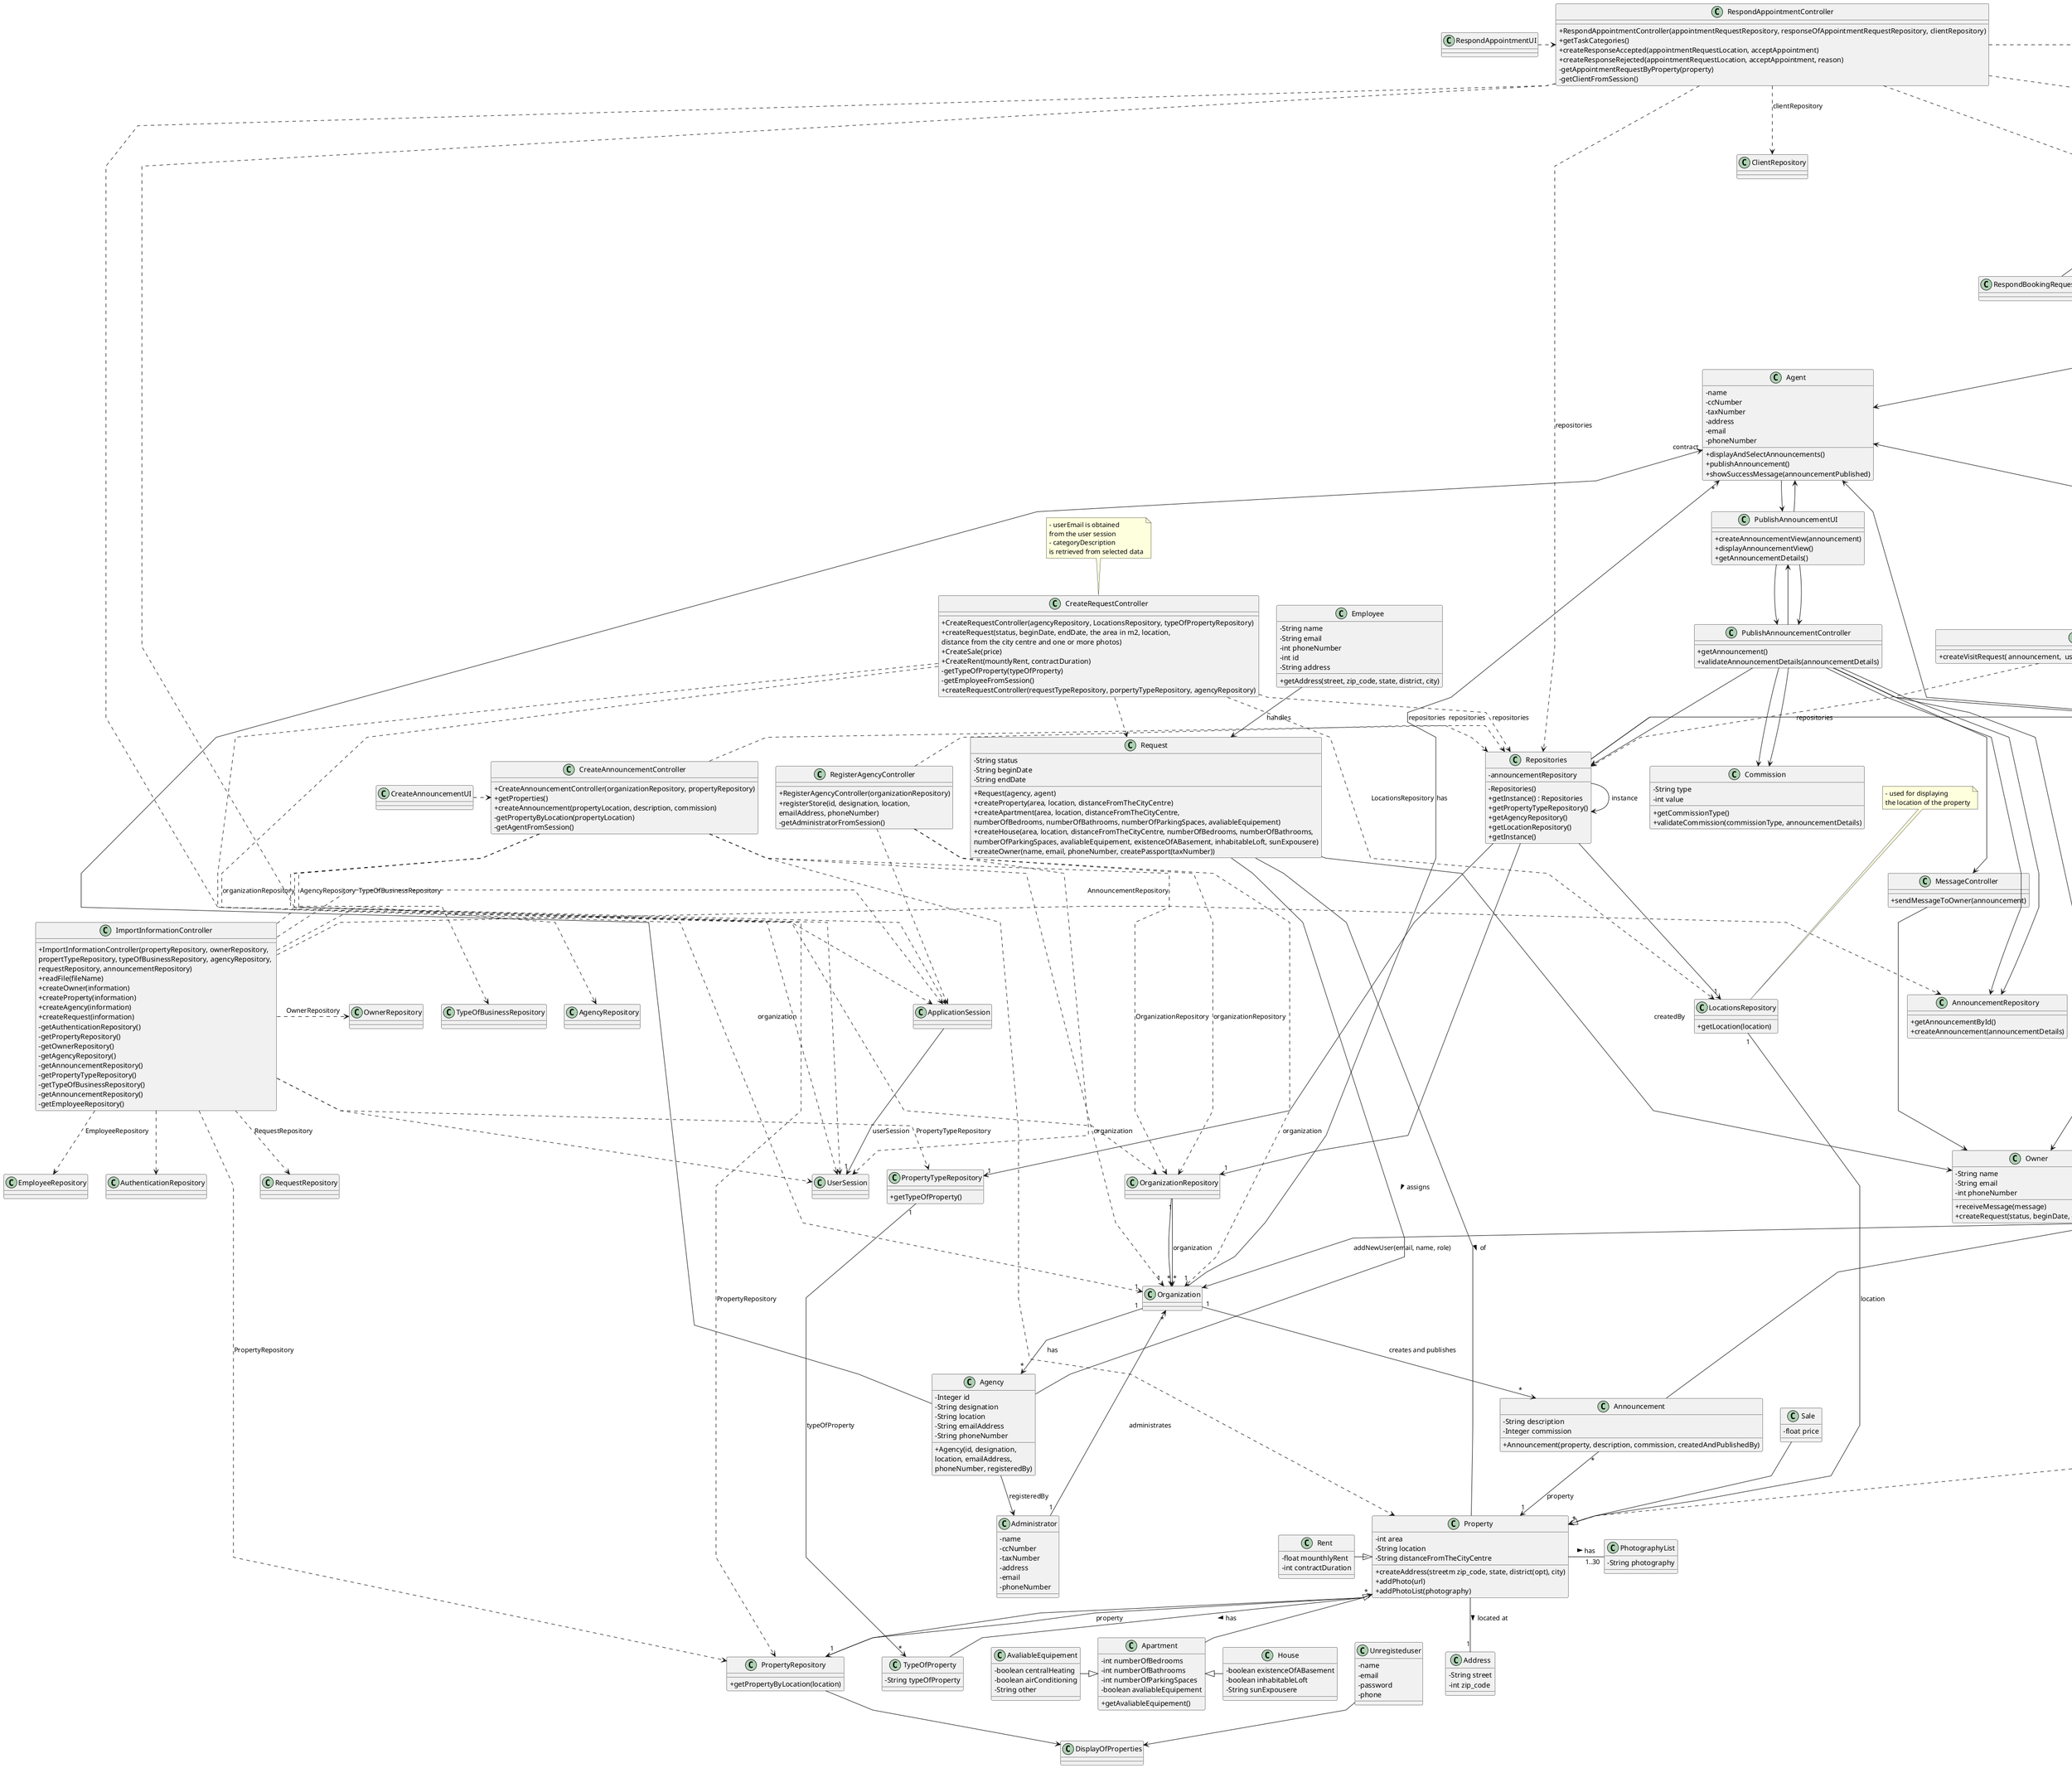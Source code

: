 @startuml
skinparam classAttributeIconSize 0


skinparam packageStyle rectangle
skinparam shadowing false
skinparam linetype polyline


skinparam classAttributeIconSize 0


class VisitRequest{
    -Announcement announcement
     -String userName
     -String phoneNumber
     -Date visitDate
     -int[][] timeSlot
     -String message
     -Employee agent
}

class SelectionSort{
    +selectionSort
}

class BubbleSort{
    +bubbleSort
}

class SendEmail{
    +sendEmailToEmployee(String email)
    +sendEmailToUser(String email)
}

class VisitRepository{
    +getListVisitRepository()
}

class CreateVisitController{
    +createVisitRequest( announcement,  userName,  phonenumber,  visitDate,  timeSlot,  message,  agent)
}

class RespondBookingRequestController{

}

class AppointmentRequest{
    -VisitRequest visitRequest
    -String message
    -Client client
    -Employee agent
}



class Employee {
    - String name
    - String email
    - int phoneNumber
    - int id
    - String address

    +getAddress(street, zip_code, state, district, city)
}

class Request {
    - String status
    - String beginDate
    - String endDate

    + Request(agency, agent)
    + createProperty(area, location, distanceFromTheCityCentre)
    + createApartment(area, location, distanceFromTheCityCentre, \nnumberOfBedrooms, numberOfBathrooms, numberOfParkingSpaces, avaliableEquipement)
    + createHouse(area, location, distanceFromTheCityCentre, numberOfBedrooms, numberOfBathrooms, \nnumberOfParkingSpaces, avaliableEquipement, existenceOfABasement, inhabitableLoft, sunExpousere)
    + createOwner(name, email, phoneNumber, createPassport(taxNumber))
}


class Agency {
        - Integer id
        - String designation
        - String location
        - String emailAddress
        - String phoneNumber

        + Agency(id, designation, \nlocation, emailAddress, \nphoneNumber, registeredBy)
}




class LocationsRepository {
    + getLocation(location)
}


class Repositories {
    - Repositories()
    + getInstance() : Repositories
    + getPropertyTypeRepository()
    + getAgencyRepository()
    + getLocationRepository()
}

class CreateRequestController {
    + CreateRequestController(agencyRepository, LocationsRepository, typeOfPropertyRepository)
    + createRequest(status, beginDate, endDate, the area in m2, location, \ndistance from the city centre and one or more photos)
    + CreateSale(price)
    + CreateRent(mountlyRent, contractDuration)
    - getTypeOfProperty(typeOfProperty)
    - getEmployeeFromSession()
}

note top of CreateRequestController
    - userEmail is obtained
    from the user session
    - categoryDescription
    is retrieved from selected data
end note

note top of LocationsRepository
    - used for displaying
    the location of the property
end note

class Owner{
    - String name
    - String email
    - int phoneNumber
    + receiveMessage(message)
    + createRequest(status, beginDate, endDate)
}

class Property{
    - int area
    - String location
    - String distanceFromTheCityCentre

    + createAddress(streetm zip_code, state, district(opt), city)
    + addPhoto(url)
    + addPhotoList(photography)
}

class Sale{
    - float price
}

class Rent{
    - float mounthlyRent
    - int contractDuration
}

class Apartment{
    - int numberOfBedrooms
    - int numberOfBathrooms
    - int numberOfParkingSpaces
    - boolean avaliableEquipement

    + getAvaliableEquipement()
}

class House{
    - boolean existenceOfABasement
    - boolean inhabitableLoft
    - String sunExpousere
}

class Address{
    - String street
    - int zip_code
}

class PhotographyList{
    - String photography
}

class TypeOfProperty{
    - String typeOfProperty
}

class PropertyTypeRepository{
    + getTypeOfProperty()
}


class AvaliableEquipement{
    - boolean centralHeating
    - boolean airConditioning
    - String other
}

class CreateRequestController
{
    +createRequestController(requestTypeRepository, porpertyTypeRepository, agencyRepository)
}

class PropertyRepository{
    +getPropertyByLocation(location)
}

class Unregisteduser {
    - name
    - email
    - password
    - phone
}



class Agent {
    - name
    - ccNumber
    - taxNumber
    - address
    - email
    - phoneNumber
     + displayAndSelectAnnouncements()
      + publishAnnouncement()
      + showSuccessMessage(announcementPublished)
}

class Announcement {
    - String description
    - Integer commission

    + Announcement(property, description, commission, createdAndPublishedBy)
}

class CreateAnnouncementController {
    + CreateAnnouncementController(organizationRepository, propertyRepository)
    + getProperties()
    + createAnnouncement(propertyLocation, description, commission)
    - getPropertyByLocation(propertyLocation)
    - getAgentFromSession()
}

class CreateAnnouncementUI {
}

class Administrator{
    - name
    - ccNumber
    - taxNumber
    - address
    - email
    - phoneNumber
}

class RegisterAgencyController{
    + RegisterAgencyController(organizationRepository)
    + registerStore(id, designation, location, \nemailAddress, phoneNumber)
    - getAdministratorFromSession()
}

class ":RegistrationUI" as UI {
    +register(name: String, email: String, password: String, role: String, passwordPreference: String): void
}

class ":RegistrationController" as CTRL {
    -generatePassword(): String
    -validateUserCredentials(name: String, email: String, citizen_card_number: String, tax_number: String, password: String, role: String, passwordPreference: String): boolean
    +register(name: String, email: String, password: String, role: String, passwordPreference: String): void
}

class ":Repositories" as RepositorySingleton {
    +getInstance(): Repositories
    +getUserCredentialsRepository(): UserCredentialsRepository
    +getUserDataRepository(): UserDataRepository
}

class "repositories\n:Repositories" as PLAT {
    +addUserCredentials(userCredentials: UserCredentials): void
    +addUserData(userData: UserData): void
}

class "userCredentials\n:UserCredentials" as USERCRED {
    +createUserCredentials(email: String, password: String, role: String): UserCredentials
}

class "userData\n:UserData" as USERDATA {
    +createUserData(email: String, name: String, role: String, citizen_card_number: String, tax_number: String): UserData
}

class "userCredentialsRepository:\nUserCredentialsRepository" as UserCredentialsRepository {
    +addUserCredentials(userCredentials: UserCredentials): void
}

class "userDataRepository:\nUserDataRepository" as UserDataRepository {
    +addUserData(userData: UserData): void
}

class ResponseOfAppointmentRequest {
    - Boolean acceptAppointment
    - String reason

    + ResponseOfAppointmentRequest\n(appointmentRequest, acceptAppointment, client)
    + ResponseOfAppointmentRequest(appointmentRequest, \nacceptAppointment, reason, client)
}

class AppointmentRequest {
    - Date dateOfAppointmentRequest

    + AppointmentRequest(property, dateOfAppointmentRequest, agentName, agentPhoneNumber)
}

class ImportInformationController{
    + ImportInformationController(propertyRepository, ownerRepository, \npropertTypeRepository, typeOfBusinessRepository, agencyRepository, \nrequestRepository, announcementRepository)
    + readFile(fileName)
    + createOwner(information)
    + createProperty(information)
    + createAgency(information)
    + createRequest(information)
    - getAuthenticationRepository()
    - getPropertyRepository()
    - getOwnerRepository()
    - getAgencyRepository()
    - getAnnouncementRepository()
    - getPropertyTypeRepository()
    - getTypeOfBusinessRepository()
    - getAnnouncementRepository()
    - getEmployeeRepository()
}

class RespondAppointmentController {
    + RespondAppointmentController(appointmentRequestRepository, responseOfAppointmentRequestRepository, clientRepository)
    + getTaskCategories()
    + createResponseAccepted(appointmentRequestLocation, acceptAppointment)
    + createResponseRejected(appointmentRequestLocation, acceptAppointment, reason)
    - getAppointmentRequestByProperty(property)
    - getClientFromSession()
}


class PublishAnnouncementUI {
  + createAnnouncementView(announcement)
  + displayAnnouncementView()
  + getAnnouncementDetails()
}

class PublishAnnouncementController {
  + getAnnouncement()
  + validateAnnouncementDetails(announcementDetails)
}

class Repositories {
  - announcementRepository
  + getInstance()
}

class AnnouncementRepository {
  + getAnnouncementById()
  + createAnnouncement(announcementDetails)
}

class MessageController {
  + sendMessageToOwner(announcement)
}




class Message {
  + createMessage(announcement, Agent, Owner)
}

class Commission {
- String type
- int value
 + getCommissionType()
 + validateCommission(commissionType, announcementDetails)
}

Agent --> PublishAnnouncementUI
PublishAnnouncementUI --> PublishAnnouncementController
PublishAnnouncementController --> Repositories
PublishAnnouncementController --> Commission
PublishAnnouncementController --> AnnouncementRepository
PublishAnnouncementController --> MessageController
PublishAnnouncementController --> Owner
PublishAnnouncementController --> Message
PublishAnnouncementUI --> Agent
PublishAnnouncementController --> PublishAnnouncementUI
PublishAnnouncementUI --> PublishAnnouncementController
PublishAnnouncementController --> AnnouncementRepository
PublishAnnouncementController --> Commission
MessageController --> Owner
Message --> Owner
Message --> Agent


Repositories --> Repositories : instance
Repositories ---> "1" OrganizationRepository
Repositories ---> "1" PropertyTypeRepository

CreateVisitController ..> Repositories: repositories
CreateVisitController -d-> VisitRequest
VisitRequest -l-> AppointmentRequest
RespondBookingRequestController -> AppointmentRequest
Repositories -> VisitRepository
VisitRequest -u-> VisitRepository
SendEmail-> AppointmentRequest
SelectionSort --> VisitRepository
BubbleSort --> VisitRepository

Repositories --> "1" LocationsRepository

CreateRequestController ..> Repositories : repositories
CreateRequestController ..> Request
CreateRequestController ..> OrganizationRepository : organizationRepository
CreateRequestController ..> LocationsRepository : LocationsRepository
CreateRequestController ..> "1" Organization : organization


OrganizationRepository --> "*" Organization



LocationsRepository "1" --> "*" Property : location

Employee --> Request : handles

Request ---> Owner : createdBy
Request --- Property : of >
Request --- Agency : assigns >

Apartment  <|- House

Property <|-- Apartment
Property -- "1" Address : located at >
Property - "1..30" PhotographyList : has >
Property -- TypeOfProperty : has >

PropertyTypeRepository "1" --> "*" TypeOfProperty : typeOfProperty

Agency -> "contract" Agent


Sale --|> Property

Rent -|> Property

AvaliableEquipement -|> Apartment

RegisterAgencyController .> Repositories : repositories


RegisterAgencyController ..> OrganizationRepository : organizationRepository
OrganizationRepository "1" --> "*" Organization : organization
ApplicationSession --> "1" UserSession : userSession

RegisterAgencyController ..> "1" Organization : organization
RegisterAgencyController ..> ApplicationSession
RegisterAgencyController ..> UserSession
Agency --> Administrator : registeredBy
Organization "1" --> "*" Agency : has
Administrator "1" --> "*" Organization : administrates

Property --> PropertyRepository
PropertyRepository --> DisplayOfProperties
Unregisteduser --> DisplayOfProperties




CreateAnnouncementUI .> CreateAnnouncementController

CreateAnnouncementController .> Repositories : repositories


CreateAnnouncementController .> Property
CreateAnnouncementController ..> OrganizationRepository : OrganizationRepository
CreateAnnouncementController ..> PropertyRepository : PropertyRepository


CreateAnnouncementController ..> "1" Organization : organization
CreateAnnouncementController ..> ApplicationSession
CreateAnnouncementController ..> UserSession
Announcement "*" --> "1" Property : property
PropertyRepository "1" --> "*" Property : property
Organization "1" --> "*" Announcement : creates and publishes
Announcement --> Agent : createdAndPublishedBy

Organization --> "*" Agent : has


UU --> UI: requests to register
UI --> UU: asks for name, email, password,\nselect role and password preference
UU --> UI: provides name, email, password,\nselect role and password preference
UI --> CTRL: register(name, email, password,\nrole, passwordPreference)
CTRL --> CTRL: validateUserCredentials(name, email, citizen_card_number, tax_number, password, role, passwordPreference)
CTRL --> CTRL: generatePassword() if passwordPreference is "system-generated"
CTRL --> USERCRED: createUserCredentials(email, password, role)
CTRL --> UserDataRepository: createUserData(email, name, role, citizen_card_number, tax_number)
CTRL --> RepositorySingleton: getInstance()
CTRL --> PLAT: getUserCredentialsRepository()
CTRL --> PLAT: getUserDataRepository()
CTRL --> userCredentialsRepository: addUserCredentials(userCredentials)
CTRL --> userDataRepository: addUserData(userData)
CTRL --> Organization: addNewUser(email, name, role)
CTRL --> UI: success
UI --> UU: shows success message

ImportInformationController ..> PropertyRepository : PropertyRepository
ImportInformationController .> OwnerRepository : OwnerRepository
ImportInformationController ..> PropertyTypeRepository : PropertyTypeRepository
ImportInformationController .> AnnouncementRepository : AnnouncementRepository
ImportInformationController ..> RequestRepository : RequestRepository
ImportInformationController .> TypeOfBusinessRepository : TypeOfBusinessRepository
ImportInformationController ..> EmployeeRepository : EmployeeRepository
ImportInformationController .> AgencyRepository : AgencyRepository
ImportInformationController ..> AuthenticationRepository
ImportInformationController .> ApplicationSession
ImportInformationController ..> UserSession

RespondAppointmentUI .> RespondAppointmentController

RespondAppointmentController .> Repositories : repositories

Repositories -> "1" AppointmentRequestRepository

RespondAppointmentController .> AppointmentRequest
RespondAppointmentController ..> ClientRepository : clientRepository
RespondAppointmentController .> AppointmentRequestRepository : AppointmentRequestRepository
RespondAppointmentController .> "1" ResponseOfAppointmentRequestRepository : responseOfAppointmentRequestRepository
RespondAppointmentController ..> ApplicationSession
RespondAppointmentController ..> UserSession
ResponseOfAppointmentRequest "*" --> "1" AppointmentRequest : appointmentRequest
AppointmentRequestRepository "1" --> "*" AppointmentRequest : appointmentRequest
AppointmentRequest --> Agent : createdBy
ResponseOfAppointmentRequestRepository "1" --> "*" ResponseOfAppointmentRequest
ResponseOfAppointmentRequest --> Client : createdBy

AppointmentRequestRepository ..> Property : property


@enduml